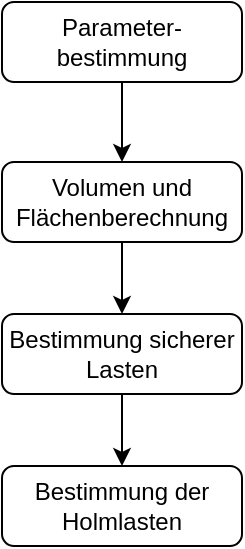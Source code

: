 <mxfile version="20.8.10" type="device"><diagram id="C5RBs43oDa-KdzZeNtuy" name="Page-1"><mxGraphModel dx="792" dy="835" grid="0" gridSize="10" guides="1" tooltips="1" connect="1" arrows="1" fold="1" page="1" pageScale="1" pageWidth="827" pageHeight="1169" math="0" shadow="0"><root><mxCell id="WIyWlLk6GJQsqaUBKTNV-0"/><mxCell id="WIyWlLk6GJQsqaUBKTNV-1" parent="WIyWlLk6GJQsqaUBKTNV-0"/><mxCell id="xxHykdr_ivMOH1UMrsCg-3" style="edgeStyle=orthogonalEdgeStyle;rounded=0;orthogonalLoop=1;jettySize=auto;html=1;exitX=0.5;exitY=1;exitDx=0;exitDy=0;entryX=0.5;entryY=0;entryDx=0;entryDy=0;" edge="1" parent="WIyWlLk6GJQsqaUBKTNV-1" source="xxHykdr_ivMOH1UMrsCg-1" target="xxHykdr_ivMOH1UMrsCg-2"><mxGeometry relative="1" as="geometry"/></mxCell><mxCell id="xxHykdr_ivMOH1UMrsCg-1" value="Parameter-bestimmung" style="rounded=1;whiteSpace=wrap;html=1;fontSize=12;glass=0;strokeWidth=1;shadow=0;" vertex="1" parent="WIyWlLk6GJQsqaUBKTNV-1"><mxGeometry x="420" y="140" width="120" height="40" as="geometry"/></mxCell><mxCell id="xxHykdr_ivMOH1UMrsCg-6" style="edgeStyle=orthogonalEdgeStyle;rounded=0;orthogonalLoop=1;jettySize=auto;html=1;exitX=0.5;exitY=1;exitDx=0;exitDy=0;" edge="1" parent="WIyWlLk6GJQsqaUBKTNV-1" source="xxHykdr_ivMOH1UMrsCg-2" target="xxHykdr_ivMOH1UMrsCg-4"><mxGeometry relative="1" as="geometry"/></mxCell><mxCell id="xxHykdr_ivMOH1UMrsCg-2" value="Volumen und Flächenberechnung" style="rounded=1;whiteSpace=wrap;html=1;fontSize=12;glass=0;strokeWidth=1;shadow=0;" vertex="1" parent="WIyWlLk6GJQsqaUBKTNV-1"><mxGeometry x="420" y="220" width="120" height="40" as="geometry"/></mxCell><mxCell id="xxHykdr_ivMOH1UMrsCg-7" style="edgeStyle=orthogonalEdgeStyle;rounded=0;orthogonalLoop=1;jettySize=auto;html=1;exitX=0.5;exitY=1;exitDx=0;exitDy=0;entryX=0.5;entryY=0;entryDx=0;entryDy=0;" edge="1" parent="WIyWlLk6GJQsqaUBKTNV-1" source="xxHykdr_ivMOH1UMrsCg-4" target="xxHykdr_ivMOH1UMrsCg-5"><mxGeometry relative="1" as="geometry"/></mxCell><mxCell id="xxHykdr_ivMOH1UMrsCg-4" value="Bestimmung sicherer Lasten" style="rounded=1;whiteSpace=wrap;html=1;fontSize=12;glass=0;strokeWidth=1;shadow=0;" vertex="1" parent="WIyWlLk6GJQsqaUBKTNV-1"><mxGeometry x="420" y="296" width="120" height="40" as="geometry"/></mxCell><mxCell id="xxHykdr_ivMOH1UMrsCg-5" value="Bestimmung der Holmlasten" style="rounded=1;whiteSpace=wrap;html=1;fontSize=12;glass=0;strokeWidth=1;shadow=0;" vertex="1" parent="WIyWlLk6GJQsqaUBKTNV-1"><mxGeometry x="420" y="372" width="120" height="40" as="geometry"/></mxCell></root></mxGraphModel></diagram></mxfile>